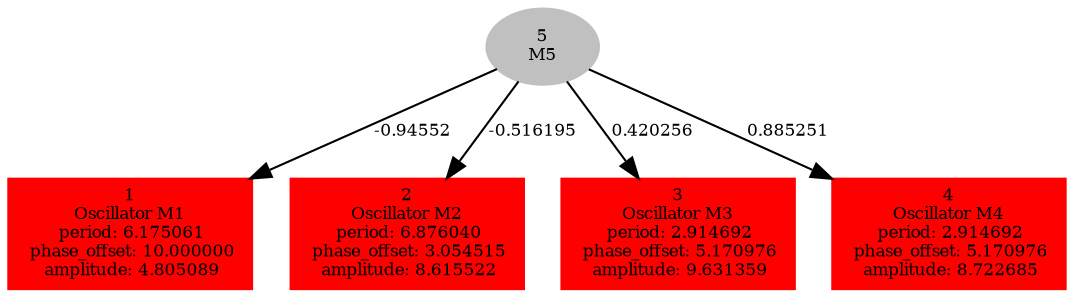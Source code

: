  digraph g{ forcelabels=true;
1 [label=<1<BR />Oscillator M1<BR /> period: 6.175061<BR /> phase_offset: 10.000000<BR /> amplitude: 4.805089>, shape=box,color=red,style=filled,fontsize=8];2 [label=<2<BR />Oscillator M2<BR /> period: 6.876040<BR /> phase_offset: 3.054515<BR /> amplitude: 8.615522>, shape=box,color=red,style=filled,fontsize=8];3 [label=<3<BR />Oscillator M3<BR /> period: 2.914692<BR /> phase_offset: 5.170976<BR /> amplitude: 9.631359>, shape=box,color=red,style=filled,fontsize=8];4 [label=<4<BR />Oscillator M4<BR /> period: 2.914692<BR /> phase_offset: 5.170976<BR /> amplitude: 8.722685>, shape=box,color=red,style=filled,fontsize=8];5[label=<5<BR/>M5>,color="grey",style=filled,fontsize=8];
5 -> 1[label="-0.94552 ",fontsize="8"];
5 -> 2[label="-0.516195 ",fontsize="8"];
5 -> 3[label="0.420256 ",fontsize="8"];
5 -> 4[label="0.885251 ",fontsize="8"];
 }
